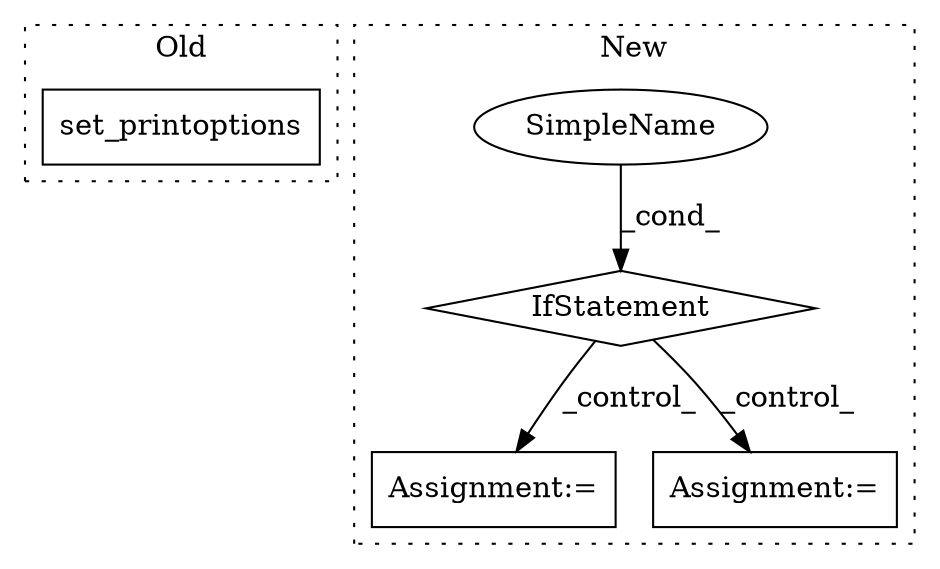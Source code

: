digraph G {
subgraph cluster0 {
1 [label="set_printoptions" a="32" s="1840,1863" l="17,1" shape="box"];
label = "Old";
style="dotted";
}
subgraph cluster1 {
2 [label="IfStatement" a="25" s="8905,8931" l="4,2" shape="diamond"];
3 [label="Assignment:=" a="7" s="9485" l="1" shape="box"];
4 [label="SimpleName" a="42" s="" l="" shape="ellipse"];
5 [label="Assignment:=" a="7" s="9653" l="1" shape="box"];
label = "New";
style="dotted";
}
2 -> 5 [label="_control_"];
2 -> 3 [label="_control_"];
4 -> 2 [label="_cond_"];
}